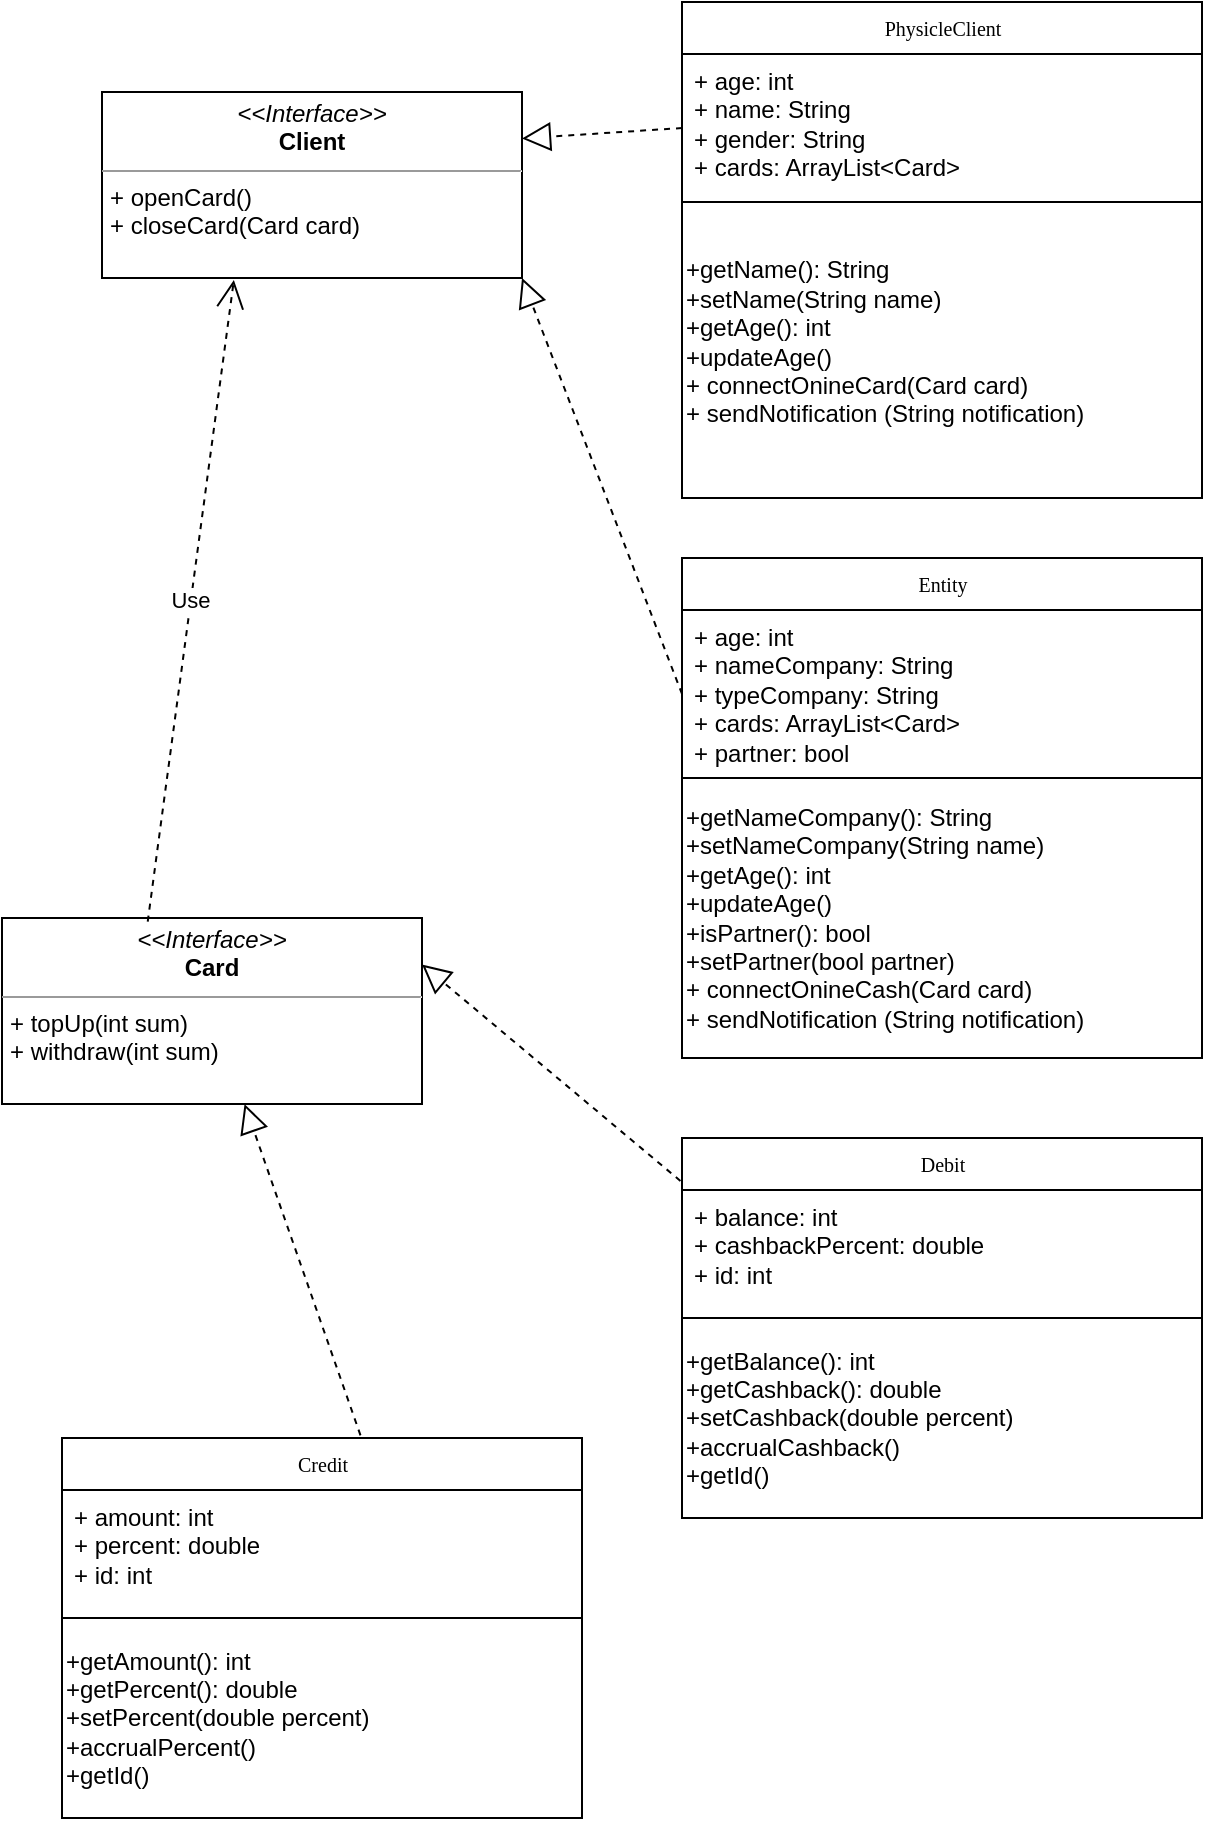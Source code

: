 <mxfile version="17.0.0" type="device"><diagram name="Page-1" id="c4acf3e9-155e-7222-9cf6-157b1a14988f"><mxGraphModel dx="1038" dy="489" grid="1" gridSize="10" guides="1" tooltips="1" connect="1" arrows="1" fold="1" page="1" pageScale="1" pageWidth="850" pageHeight="1100" background="none" math="0" shadow="0"><root><mxCell id="0"/><mxCell id="1" parent="0"/><mxCell id="qO5rZnCinExzdoqcYgdH-1" value="PhysicleClient" style="swimlane;html=1;fontStyle=0;childLayout=stackLayout;horizontal=1;startSize=26;fillColor=none;horizontalStack=0;resizeParent=1;resizeLast=0;collapsible=1;marginBottom=0;swimlaneFillColor=#ffffff;rounded=0;shadow=0;comic=0;labelBackgroundColor=none;strokeWidth=1;fontFamily=Verdana;fontSize=10;align=center;" vertex="1" parent="1"><mxGeometry x="350" y="42" width="260" height="248" as="geometry"/></mxCell><mxCell id="qO5rZnCinExzdoqcYgdH-2" value="+ age: int&lt;br&gt;+ name: String&lt;br&gt;+ gender: String&lt;br&gt;+ cards: ArrayList&amp;lt;Card&amp;gt;" style="text;html=1;strokeColor=default;fillColor=none;align=left;verticalAlign=top;spacingLeft=4;spacingRight=4;whiteSpace=wrap;overflow=hidden;rotatable=0;points=[[0,0.5],[1,0.5]];portConstraint=eastwest;" vertex="1" parent="qO5rZnCinExzdoqcYgdH-1"><mxGeometry y="26" width="260" height="74" as="geometry"/></mxCell><mxCell id="qO5rZnCinExzdoqcYgdH-3" style="edgeStyle=orthogonalEdgeStyle;rounded=0;orthogonalLoop=1;jettySize=auto;html=1;exitX=1;exitY=0.5;exitDx=0;exitDy=0;strokeColor=none;" edge="1" parent="qO5rZnCinExzdoqcYgdH-1" source="qO5rZnCinExzdoqcYgdH-2" target="qO5rZnCinExzdoqcYgdH-2"><mxGeometry relative="1" as="geometry"/></mxCell><mxCell id="qO5rZnCinExzdoqcYgdH-4" value="+getName(): String&lt;br&gt;+setName(String name)&lt;br&gt;+getAge(): int&lt;br&gt;+updateAge()&lt;br&gt;+ connectOnineCard(Card card)&lt;br&gt;+ sendNotification (String notification)" style="text;html=1;strokeColor=none;fillColor=none;align=left;verticalAlign=middle;whiteSpace=wrap;rounded=0;" vertex="1" parent="qO5rZnCinExzdoqcYgdH-1"><mxGeometry y="100" width="260" height="140" as="geometry"/></mxCell><mxCell id="qO5rZnCinExzdoqcYgdH-5" value="&lt;p style=&quot;margin: 0px ; margin-top: 4px ; text-align: center&quot;&gt;&lt;i&gt;&amp;lt;&amp;lt;Interface&amp;gt;&amp;gt;&lt;/i&gt;&lt;br&gt;&lt;b&gt;Client&lt;/b&gt;&lt;/p&gt;&lt;hr size=&quot;1&quot;&gt;&lt;p style=&quot;margin: 0px ; margin-left: 4px&quot;&gt;&lt;/p&gt;&lt;p style=&quot;margin: 0px ; margin-left: 4px&quot;&gt;+ openCard()&lt;br&gt;+ closeCard(Card card)&lt;/p&gt;" style="verticalAlign=top;align=left;overflow=fill;fontSize=12;fontFamily=Helvetica;html=1;rounded=0;shadow=0;comic=0;labelBackgroundColor=none;strokeWidth=1" vertex="1" parent="1"><mxGeometry x="60" y="87" width="210" height="93" as="geometry"/></mxCell><mxCell id="qO5rZnCinExzdoqcYgdH-6" value="Entity" style="swimlane;html=1;fontStyle=0;childLayout=stackLayout;horizontal=1;startSize=26;fillColor=none;horizontalStack=0;resizeParent=1;resizeLast=0;collapsible=1;marginBottom=0;swimlaneFillColor=#ffffff;rounded=0;shadow=0;comic=0;labelBackgroundColor=none;strokeWidth=1;fontFamily=Verdana;fontSize=10;align=center;" vertex="1" parent="1"><mxGeometry x="350" y="320" width="260" height="250" as="geometry"/></mxCell><mxCell id="qO5rZnCinExzdoqcYgdH-7" value="+ age: int&lt;br&gt;+ nameCompany: String&lt;br&gt;+ typeCompany: String&lt;br&gt;+ cards: ArrayList&amp;lt;Card&amp;gt;&lt;br&gt;+ partner: bool" style="text;html=1;strokeColor=default;fillColor=none;align=left;verticalAlign=top;spacingLeft=4;spacingRight=4;whiteSpace=wrap;overflow=hidden;rotatable=0;points=[[0,0.5],[1,0.5]];portConstraint=eastwest;" vertex="1" parent="qO5rZnCinExzdoqcYgdH-6"><mxGeometry y="26" width="260" height="84" as="geometry"/></mxCell><mxCell id="qO5rZnCinExzdoqcYgdH-8" style="edgeStyle=orthogonalEdgeStyle;rounded=0;orthogonalLoop=1;jettySize=auto;html=1;exitX=1;exitY=0.5;exitDx=0;exitDy=0;strokeColor=none;" edge="1" parent="qO5rZnCinExzdoqcYgdH-6" source="qO5rZnCinExzdoqcYgdH-7" target="qO5rZnCinExzdoqcYgdH-7"><mxGeometry relative="1" as="geometry"/></mxCell><mxCell id="qO5rZnCinExzdoqcYgdH-9" value="+getNameCompany(): String&lt;br&gt;+setNameCompany(String name)&lt;br&gt;+getAge(): int&lt;br&gt;+updateAge()&lt;br&gt;+isPartner(): bool&lt;br&gt;+setPartner(bool partner)&lt;br&gt;+ connectOnineCash(Card card)&lt;br&gt;+ sendNotification (String notification)" style="text;html=1;strokeColor=none;fillColor=none;align=left;verticalAlign=middle;whiteSpace=wrap;rounded=0;" vertex="1" parent="qO5rZnCinExzdoqcYgdH-6"><mxGeometry y="110" width="260" height="140" as="geometry"/></mxCell><mxCell id="qO5rZnCinExzdoqcYgdH-10" value="" style="endArrow=block;dashed=1;endFill=0;endSize=12;html=1;rounded=0;strokeColor=default;exitX=0;exitY=0.5;exitDx=0;exitDy=0;entryX=1;entryY=0.25;entryDx=0;entryDy=0;" edge="1" parent="1" source="qO5rZnCinExzdoqcYgdH-2" target="qO5rZnCinExzdoqcYgdH-5"><mxGeometry width="160" relative="1" as="geometry"><mxPoint x="270" y="240" as="sourcePoint"/><mxPoint x="430" y="240" as="targetPoint"/></mxGeometry></mxCell><mxCell id="qO5rZnCinExzdoqcYgdH-11" value="" style="endArrow=block;dashed=1;endFill=0;endSize=12;html=1;rounded=0;strokeColor=default;exitX=0;exitY=0.5;exitDx=0;exitDy=0;entryX=1;entryY=1;entryDx=0;entryDy=0;" edge="1" parent="1" source="qO5rZnCinExzdoqcYgdH-7" target="qO5rZnCinExzdoqcYgdH-5"><mxGeometry width="160" relative="1" as="geometry"><mxPoint x="270" y="240" as="sourcePoint"/><mxPoint x="280" y="170" as="targetPoint"/></mxGeometry></mxCell><mxCell id="qO5rZnCinExzdoqcYgdH-21" value="&lt;p style=&quot;margin: 0px ; margin-top: 4px ; text-align: center&quot;&gt;&lt;i&gt;&amp;lt;&amp;lt;Interface&amp;gt;&amp;gt;&lt;/i&gt;&lt;br&gt;&lt;b&gt;Card&lt;/b&gt;&lt;/p&gt;&lt;hr size=&quot;1&quot;&gt;&lt;p style=&quot;margin: 0px ; margin-left: 4px&quot;&gt;&lt;/p&gt;&lt;p style=&quot;margin: 0px ; margin-left: 4px&quot;&gt;+ topUp(int sum)&lt;br&gt;+ withdraw(int sum)&lt;/p&gt;" style="verticalAlign=top;align=left;overflow=fill;fontSize=12;fontFamily=Helvetica;html=1;rounded=0;shadow=0;comic=0;labelBackgroundColor=none;strokeWidth=1" vertex="1" parent="1"><mxGeometry x="10" y="500" width="210" height="93" as="geometry"/></mxCell><mxCell id="qO5rZnCinExzdoqcYgdH-22" value="Debit" style="swimlane;html=1;fontStyle=0;childLayout=stackLayout;horizontal=1;startSize=26;fillColor=none;horizontalStack=0;resizeParent=1;resizeLast=0;collapsible=1;marginBottom=0;swimlaneFillColor=#ffffff;rounded=0;shadow=0;comic=0;labelBackgroundColor=none;strokeWidth=1;fontFamily=Verdana;fontSize=10;align=center;" vertex="1" parent="1"><mxGeometry x="350" y="610" width="260" height="190" as="geometry"/></mxCell><mxCell id="qO5rZnCinExzdoqcYgdH-23" value="+ balance: int&lt;br&gt;+ cashbackPercent: double&lt;br&gt;+ id: int" style="text;html=1;strokeColor=default;fillColor=none;align=left;verticalAlign=top;spacingLeft=4;spacingRight=4;whiteSpace=wrap;overflow=hidden;rotatable=0;points=[[0,0.5],[1,0.5]];portConstraint=eastwest;" vertex="1" parent="qO5rZnCinExzdoqcYgdH-22"><mxGeometry y="26" width="260" height="64" as="geometry"/></mxCell><mxCell id="qO5rZnCinExzdoqcYgdH-24" style="edgeStyle=orthogonalEdgeStyle;rounded=0;orthogonalLoop=1;jettySize=auto;html=1;exitX=1;exitY=0.5;exitDx=0;exitDy=0;strokeColor=none;" edge="1" parent="qO5rZnCinExzdoqcYgdH-22" source="qO5rZnCinExzdoqcYgdH-23" target="qO5rZnCinExzdoqcYgdH-23"><mxGeometry relative="1" as="geometry"/></mxCell><mxCell id="qO5rZnCinExzdoqcYgdH-25" value="+getBalance(): int&lt;br&gt;+getCashback(): double&lt;br&gt;+setCashback(double percent)&lt;br&gt;+accrualCashback()&lt;br&gt;+getId()" style="text;html=1;strokeColor=none;fillColor=none;align=left;verticalAlign=middle;whiteSpace=wrap;rounded=0;" vertex="1" parent="qO5rZnCinExzdoqcYgdH-22"><mxGeometry y="90" width="260" height="100" as="geometry"/></mxCell><mxCell id="qO5rZnCinExzdoqcYgdH-26" value="Credit" style="swimlane;html=1;fontStyle=0;childLayout=stackLayout;horizontal=1;startSize=26;fillColor=none;horizontalStack=0;resizeParent=1;resizeLast=0;collapsible=1;marginBottom=0;swimlaneFillColor=#ffffff;rounded=0;shadow=0;comic=0;labelBackgroundColor=none;strokeWidth=1;fontFamily=Verdana;fontSize=10;align=center;" vertex="1" parent="1"><mxGeometry x="40" y="760" width="260" height="190" as="geometry"/></mxCell><mxCell id="qO5rZnCinExzdoqcYgdH-27" value="+ amount: int&lt;br&gt;+ percent: double&lt;br&gt;+ id: int" style="text;html=1;strokeColor=default;fillColor=none;align=left;verticalAlign=top;spacingLeft=4;spacingRight=4;whiteSpace=wrap;overflow=hidden;rotatable=0;points=[[0,0.5],[1,0.5]];portConstraint=eastwest;" vertex="1" parent="qO5rZnCinExzdoqcYgdH-26"><mxGeometry y="26" width="260" height="64" as="geometry"/></mxCell><mxCell id="qO5rZnCinExzdoqcYgdH-28" style="edgeStyle=orthogonalEdgeStyle;rounded=0;orthogonalLoop=1;jettySize=auto;html=1;exitX=1;exitY=0.5;exitDx=0;exitDy=0;strokeColor=none;" edge="1" parent="qO5rZnCinExzdoqcYgdH-26" source="qO5rZnCinExzdoqcYgdH-27" target="qO5rZnCinExzdoqcYgdH-27"><mxGeometry relative="1" as="geometry"/></mxCell><mxCell id="qO5rZnCinExzdoqcYgdH-29" value="+getAmount(): int&lt;br&gt;+getPercent(): double&lt;br&gt;+setPercent(double percent)&lt;br&gt;+accrualPercent()&lt;br&gt;+getId()" style="text;html=1;strokeColor=none;fillColor=none;align=left;verticalAlign=middle;whiteSpace=wrap;rounded=0;" vertex="1" parent="qO5rZnCinExzdoqcYgdH-26"><mxGeometry y="90" width="260" height="100" as="geometry"/></mxCell><mxCell id="qO5rZnCinExzdoqcYgdH-30" value="" style="endArrow=block;dashed=1;endFill=0;endSize=12;html=1;rounded=0;exitX=-0.003;exitY=0.113;exitDx=0;exitDy=0;exitPerimeter=0;entryX=1;entryY=0.25;entryDx=0;entryDy=0;" edge="1" parent="1" source="qO5rZnCinExzdoqcYgdH-22" target="qO5rZnCinExzdoqcYgdH-21"><mxGeometry width="160" relative="1" as="geometry"><mxPoint x="320" y="780" as="sourcePoint"/><mxPoint x="480" y="780" as="targetPoint"/></mxGeometry></mxCell><mxCell id="qO5rZnCinExzdoqcYgdH-31" value="" style="endArrow=block;dashed=1;endFill=0;endSize=12;html=1;rounded=0;exitX=0.574;exitY=-0.007;exitDx=0;exitDy=0;exitPerimeter=0;" edge="1" parent="1" source="qO5rZnCinExzdoqcYgdH-26" target="qO5rZnCinExzdoqcYgdH-21"><mxGeometry width="160" relative="1" as="geometry"><mxPoint x="320" y="620" as="sourcePoint"/><mxPoint x="480" y="620" as="targetPoint"/></mxGeometry></mxCell><mxCell id="qO5rZnCinExzdoqcYgdH-33" value="Use" style="endArrow=open;endSize=12;dashed=1;html=1;rounded=0;exitX=0.347;exitY=0.019;exitDx=0;exitDy=0;exitPerimeter=0;entryX=0.314;entryY=1.011;entryDx=0;entryDy=0;entryPerimeter=0;" edge="1" parent="1" source="qO5rZnCinExzdoqcYgdH-21" target="qO5rZnCinExzdoqcYgdH-5"><mxGeometry width="160" relative="1" as="geometry"><mxPoint x="320" y="340" as="sourcePoint"/><mxPoint x="480" y="340" as="targetPoint"/></mxGeometry></mxCell></root></mxGraphModel></diagram></mxfile>